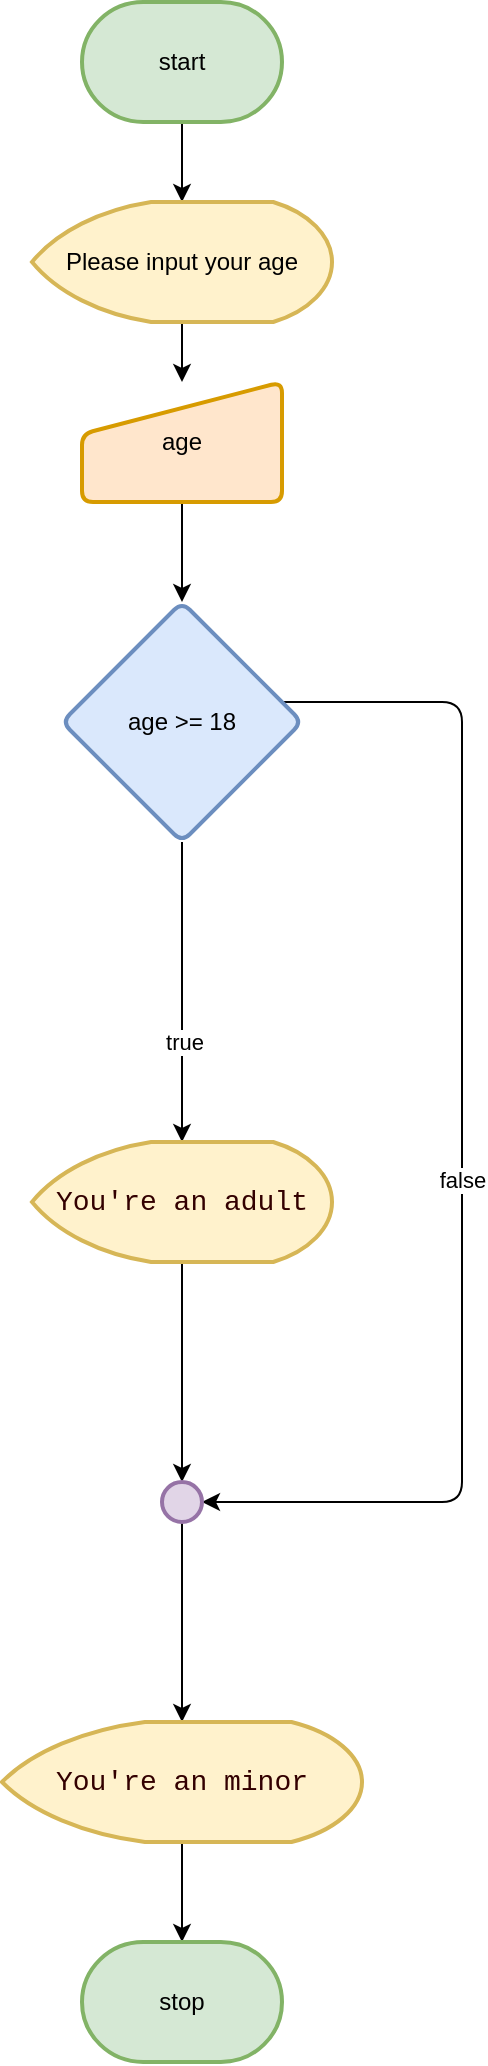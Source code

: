 <mxfile>
    <diagram id="nnns_BlQk7WRtw5ScHaA" name="Page-1">
        <mxGraphModel dx="392" dy="1416" grid="1" gridSize="10" guides="1" tooltips="1" connect="1" arrows="1" fold="1" page="1" pageScale="1" pageWidth="850" pageHeight="1100" math="0" shadow="0">
            <root>
                <mxCell id="0"/>
                <mxCell id="1" parent="0"/>
                <mxCell id="6" value="" style="edgeStyle=none;html=1;" edge="1" parent="1" source="2" target="5">
                    <mxGeometry relative="1" as="geometry"/>
                </mxCell>
                <mxCell id="2" value="start" style="strokeWidth=2;html=1;shape=mxgraph.flowchart.terminator;whiteSpace=wrap;fillColor=#d5e8d4;strokeColor=#82b366;" vertex="1" parent="1">
                    <mxGeometry x="200" width="100" height="60" as="geometry"/>
                </mxCell>
                <mxCell id="8" value="" style="edgeStyle=none;html=1;" edge="1" parent="1" source="5" target="7">
                    <mxGeometry relative="1" as="geometry"/>
                </mxCell>
                <mxCell id="5" value="Please input your age" style="strokeWidth=2;html=1;shape=mxgraph.flowchart.display;whiteSpace=wrap;fillColor=#fff2cc;strokeColor=#d6b656;" vertex="1" parent="1">
                    <mxGeometry x="175" y="100" width="150" height="60" as="geometry"/>
                </mxCell>
                <mxCell id="10" value="" style="edgeStyle=none;html=1;" edge="1" parent="1" source="7" target="9">
                    <mxGeometry relative="1" as="geometry"/>
                </mxCell>
                <mxCell id="7" value="age" style="html=1;strokeWidth=2;shape=manualInput;whiteSpace=wrap;rounded=1;size=26;arcSize=11;fillColor=#ffe6cc;strokeColor=#d79b00;" vertex="1" parent="1">
                    <mxGeometry x="200" y="190" width="100" height="60" as="geometry"/>
                </mxCell>
                <mxCell id="11" style="edgeStyle=none;html=1;" edge="1" parent="1">
                    <mxGeometry relative="1" as="geometry">
                        <mxPoint x="260" y="750" as="targetPoint"/>
                        <mxPoint x="290" y="350" as="sourcePoint"/>
                        <Array as="points">
                            <mxPoint x="390" y="350"/>
                            <mxPoint x="390" y="750"/>
                        </Array>
                    </mxGeometry>
                </mxCell>
                <mxCell id="27" value="false" style="edgeLabel;html=1;align=center;verticalAlign=middle;resizable=0;points=[];" vertex="1" connectable="0" parent="11">
                    <mxGeometry x="0.075" relative="1" as="geometry">
                        <mxPoint as="offset"/>
                    </mxGeometry>
                </mxCell>
                <mxCell id="19" style="edgeStyle=none;html=1;" edge="1" parent="1" source="9" target="14">
                    <mxGeometry relative="1" as="geometry"/>
                </mxCell>
                <mxCell id="26" value="true" style="edgeLabel;html=1;align=center;verticalAlign=middle;resizable=0;points=[];" vertex="1" connectable="0" parent="19">
                    <mxGeometry x="0.331" y="1" relative="1" as="geometry">
                        <mxPoint as="offset"/>
                    </mxGeometry>
                </mxCell>
                <mxCell id="9" value="age &amp;gt;= 18" style="rhombus;whiteSpace=wrap;html=1;strokeWidth=2;rounded=1;arcSize=11;fillColor=#dae8fc;strokeColor=#6c8ebf;" vertex="1" parent="1">
                    <mxGeometry x="190" y="300" width="120" height="120" as="geometry"/>
                </mxCell>
                <mxCell id="15" style="edgeStyle=none;html=1;entryX=0.5;entryY=0;entryDx=0;entryDy=0;entryPerimeter=0;" edge="1" parent="1" source="14" target="16">
                    <mxGeometry relative="1" as="geometry">
                        <mxPoint x="250" y="720" as="targetPoint"/>
                    </mxGeometry>
                </mxCell>
                <mxCell id="14" value="&lt;div style=&quot;font-family: Consolas, &amp;quot;Courier New&amp;quot;, monospace; font-size: 14px; line-height: 19px; white-space: pre;&quot;&gt;&lt;span&gt;&lt;font style=&quot;color: rgb(51, 0, 0);&quot;&gt;You&#39;re an adult&lt;/font&gt;&lt;/span&gt;&lt;/div&gt;" style="strokeWidth=2;html=1;shape=mxgraph.flowchart.display;whiteSpace=wrap;fillColor=#fff2cc;strokeColor=#d6b656;" vertex="1" parent="1">
                    <mxGeometry x="175" y="570" width="150" height="60" as="geometry"/>
                </mxCell>
                <mxCell id="22" style="edgeStyle=none;html=1;" edge="1" parent="1" source="16">
                    <mxGeometry relative="1" as="geometry">
                        <mxPoint x="250" y="860" as="targetPoint"/>
                    </mxGeometry>
                </mxCell>
                <mxCell id="16" value="" style="strokeWidth=2;html=1;shape=mxgraph.flowchart.start_2;whiteSpace=wrap;fillColor=#e1d5e7;strokeColor=#9673a6;" vertex="1" parent="1">
                    <mxGeometry x="240" y="740" width="20" height="20" as="geometry"/>
                </mxCell>
                <mxCell id="25" style="edgeStyle=none;html=1;" edge="1" parent="1" source="23" target="24">
                    <mxGeometry relative="1" as="geometry"/>
                </mxCell>
                <mxCell id="23" value="&lt;span style=&quot;color: rgb(51, 0, 0); font-family: Consolas, &amp;quot;Courier New&amp;quot;, monospace; font-size: 14px; white-space: pre;&quot;&gt;You&#39;re an minor&lt;/span&gt;" style="strokeWidth=2;html=1;shape=mxgraph.flowchart.display;whiteSpace=wrap;fillColor=#fff2cc;strokeColor=#d6b656;" vertex="1" parent="1">
                    <mxGeometry x="160" y="860" width="180" height="60" as="geometry"/>
                </mxCell>
                <mxCell id="24" value="stop" style="strokeWidth=2;html=1;shape=mxgraph.flowchart.terminator;whiteSpace=wrap;fillColor=#d5e8d4;strokeColor=#82b366;" vertex="1" parent="1">
                    <mxGeometry x="200" y="970" width="100" height="60" as="geometry"/>
                </mxCell>
            </root>
        </mxGraphModel>
    </diagram>
</mxfile>
